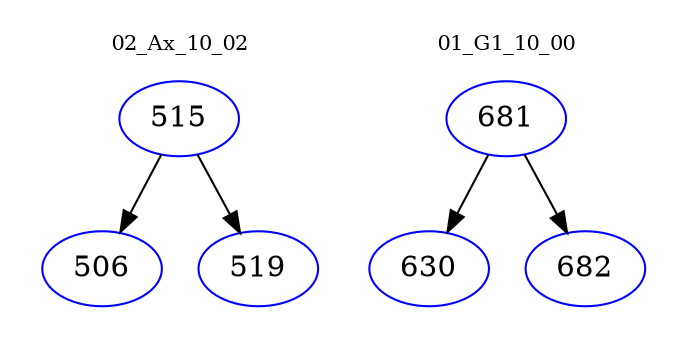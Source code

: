 digraph{
subgraph cluster_0 {
color = white
label = "02_Ax_10_02";
fontsize=10;
T0_515 [label="515", color="blue"]
T0_515 -> T0_506 [color="black"]
T0_506 [label="506", color="blue"]
T0_515 -> T0_519 [color="black"]
T0_519 [label="519", color="blue"]
}
subgraph cluster_1 {
color = white
label = "01_G1_10_00";
fontsize=10;
T1_681 [label="681", color="blue"]
T1_681 -> T1_630 [color="black"]
T1_630 [label="630", color="blue"]
T1_681 -> T1_682 [color="black"]
T1_682 [label="682", color="blue"]
}
}
